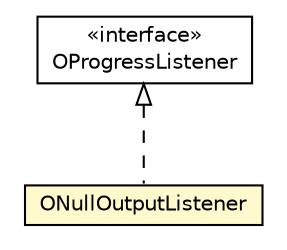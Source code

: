 #!/usr/local/bin/dot
#
# Class diagram 
# Generated by UMLGraph version R5_6-24-gf6e263 (http://www.umlgraph.org/)
#

digraph G {
	edge [fontname="Helvetica",fontsize=10,labelfontname="Helvetica",labelfontsize=10];
	node [fontname="Helvetica",fontsize=10,shape=plaintext];
	nodesep=0.25;
	ranksep=0.5;
	// com.orientechnologies.common.listener.OProgressListener
	c4938027 [label=<<table title="com.orientechnologies.common.listener.OProgressListener" border="0" cellborder="1" cellspacing="0" cellpadding="2" port="p" href="../../../common/listener/OProgressListener.html">
		<tr><td><table border="0" cellspacing="0" cellpadding="1">
<tr><td align="center" balign="center"> &#171;interface&#187; </td></tr>
<tr><td align="center" balign="center"> OProgressListener </td></tr>
		</table></td></tr>
		</table>>, URL="../../../common/listener/OProgressListener.html", fontname="Helvetica", fontcolor="black", fontsize=10.0];
	// com.orientechnologies.orient.core.index.ONullOutputListener
	c4939631 [label=<<table title="com.orientechnologies.orient.core.index.ONullOutputListener" border="0" cellborder="1" cellspacing="0" cellpadding="2" port="p" bgcolor="lemonChiffon" href="./ONullOutputListener.html">
		<tr><td><table border="0" cellspacing="0" cellpadding="1">
<tr><td align="center" balign="center"> ONullOutputListener </td></tr>
		</table></td></tr>
		</table>>, URL="./ONullOutputListener.html", fontname="Helvetica", fontcolor="black", fontsize=10.0];
	//com.orientechnologies.orient.core.index.ONullOutputListener implements com.orientechnologies.common.listener.OProgressListener
	c4938027:p -> c4939631:p [dir=back,arrowtail=empty,style=dashed];
}

